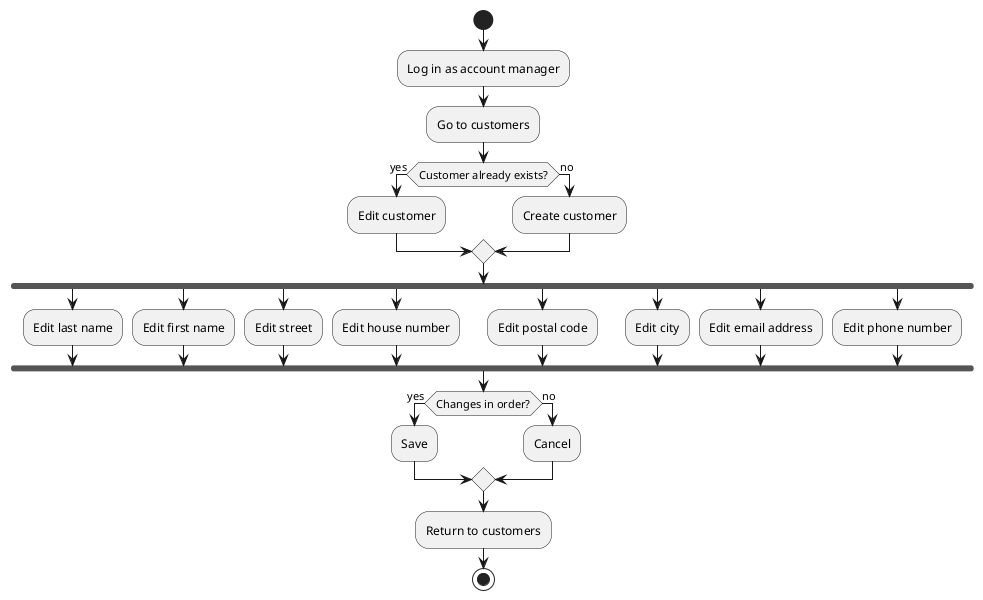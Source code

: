 @startuml
'https://plantuml.com/activity-diagram-beta

start
:Log in as account manager;
:Go to customers;
if (Customer already exists?) then (yes)
    :Edit customer;
else (no)
    :Create customer;
endif
fork
    :Edit last name;
fork again
    :Edit first name;
fork again
    :Edit street;
fork again
    :Edit house number;
fork again
    :Edit postal code;
fork again
    :Edit city;
fork again
    :Edit email address;
fork again
    :Edit phone number;
end fork
if (Changes in order?) then (yes)
    :Save;
else (no)
    :Cancel;
endif
:Return to customers;
stop

@enduml
